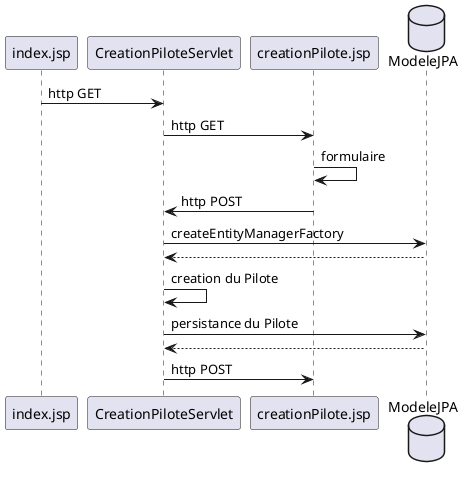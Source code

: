 @startuml creationPilote
participant index.jsp as accueil
participant CreationPiloteServlet as serlvet
participant creationPilote.jsp as creation
database ModeleJPA as bdd

accueil -> serlvet: http GET
serlvet -> creation : http GET
creation -> creation : formulaire
creation -> serlvet : http POST
serlvet -> bdd : createEntityManagerFactory
bdd --> serlvet :
serlvet -> serlvet : creation du Pilote
serlvet -> bdd : persistance du Pilote
bdd --> serlvet: 
serlvet -> creation : http POST
@enduml